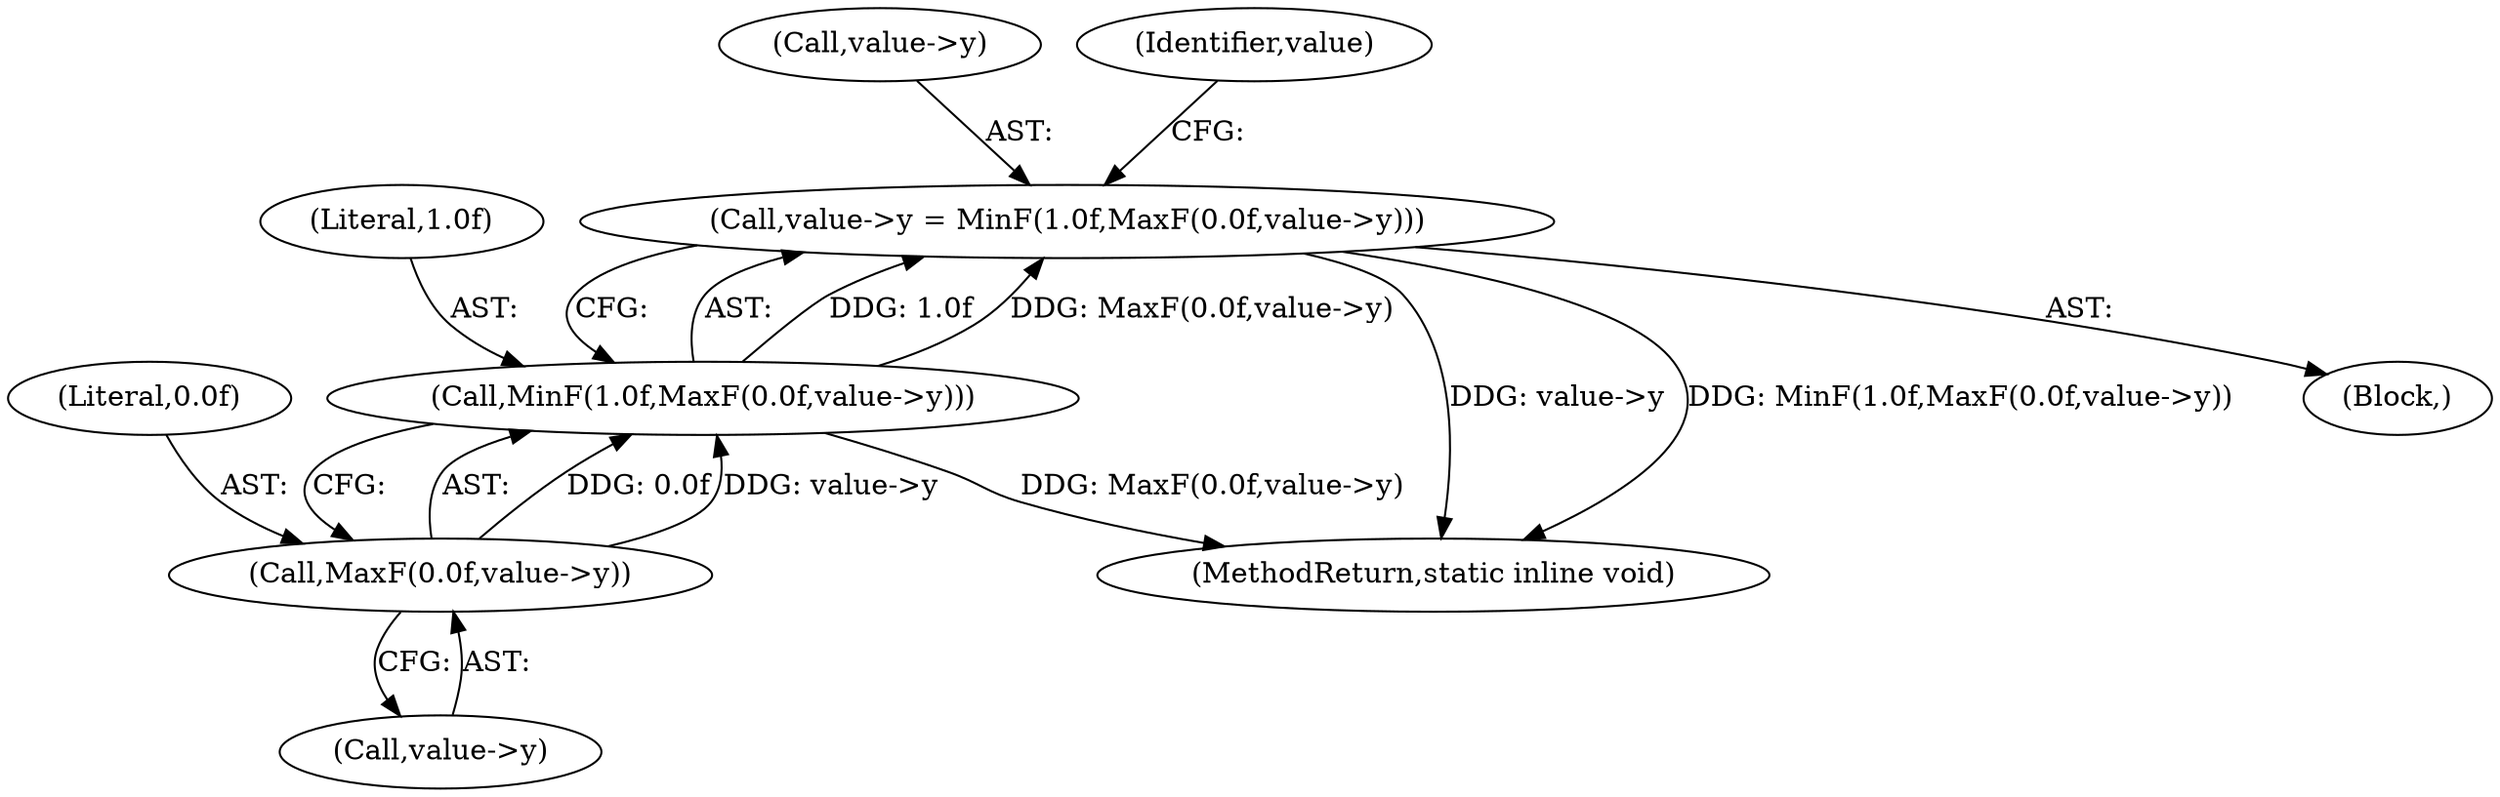 digraph "1_ImageMagick_d7325bac173492b358417a0ad49fabad44447d52_8@pointer" {
"1000114" [label="(Call,value->y = MinF(1.0f,MaxF(0.0f,value->y)))"];
"1000118" [label="(Call,MinF(1.0f,MaxF(0.0f,value->y)))"];
"1000120" [label="(Call,MaxF(0.0f,value->y))"];
"1000136" [label="(MethodReturn,static inline void)"];
"1000120" [label="(Call,MaxF(0.0f,value->y))"];
"1000115" [label="(Call,value->y)"];
"1000127" [label="(Identifier,value)"];
"1000122" [label="(Call,value->y)"];
"1000119" [label="(Literal,1.0f)"];
"1000102" [label="(Block,)"];
"1000118" [label="(Call,MinF(1.0f,MaxF(0.0f,value->y)))"];
"1000121" [label="(Literal,0.0f)"];
"1000114" [label="(Call,value->y = MinF(1.0f,MaxF(0.0f,value->y)))"];
"1000114" -> "1000102"  [label="AST: "];
"1000114" -> "1000118"  [label="CFG: "];
"1000115" -> "1000114"  [label="AST: "];
"1000118" -> "1000114"  [label="AST: "];
"1000127" -> "1000114"  [label="CFG: "];
"1000114" -> "1000136"  [label="DDG: value->y"];
"1000114" -> "1000136"  [label="DDG: MinF(1.0f,MaxF(0.0f,value->y))"];
"1000118" -> "1000114"  [label="DDG: 1.0f"];
"1000118" -> "1000114"  [label="DDG: MaxF(0.0f,value->y)"];
"1000118" -> "1000120"  [label="CFG: "];
"1000119" -> "1000118"  [label="AST: "];
"1000120" -> "1000118"  [label="AST: "];
"1000118" -> "1000136"  [label="DDG: MaxF(0.0f,value->y)"];
"1000120" -> "1000118"  [label="DDG: 0.0f"];
"1000120" -> "1000118"  [label="DDG: value->y"];
"1000120" -> "1000122"  [label="CFG: "];
"1000121" -> "1000120"  [label="AST: "];
"1000122" -> "1000120"  [label="AST: "];
}

